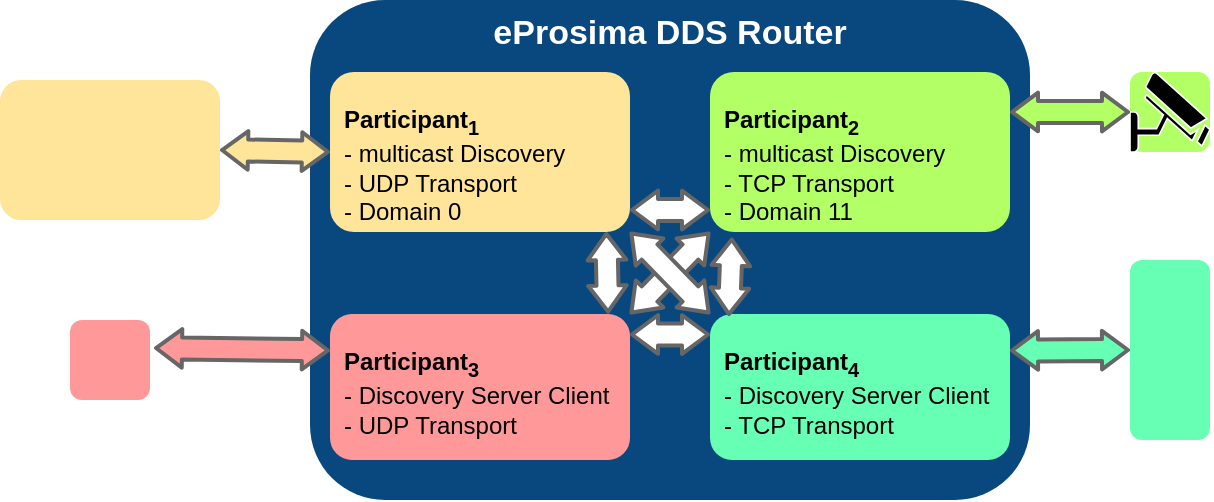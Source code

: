 <mxfile version="15.5.9" type="device" pages="2"><diagram id="NSPMyF2Piw6ssQc6ELWU" name="overview"><mxGraphModel dx="1502" dy="844" grid="1" gridSize="10" guides="1" tooltips="1" connect="1" arrows="1" fold="1" page="1" pageScale="1" pageWidth="850" pageHeight="1100" math="0" shadow="0"><root><mxCell id="0"/><mxCell id="1" parent="0"/><mxCell id="CnwV_6s9hIQP4oFGwejX-32" value="" style="rounded=1;whiteSpace=wrap;html=1;verticalAlign=top;fillColor=#66FFB3;strokeColor=none;spacingTop=10;align=left;spacingLeft=5;" parent="1" vertex="1"><mxGeometry x="610" y="450" width="40" height="90" as="geometry"/></mxCell><mxCell id="CnwV_6s9hIQP4oFGwejX-12" value="&lt;br&gt;&lt;div&gt;&lt;br&gt;&lt;/div&gt;" style="rounded=1;whiteSpace=wrap;html=1;verticalAlign=top;fillColor=#FF9999;strokeColor=none;spacingTop=10;align=left;spacingLeft=5;" parent="1" vertex="1"><mxGeometry x="80" y="480" width="40" height="40" as="geometry"/></mxCell><mxCell id="CnwV_6s9hIQP4oFGwejX-9" value="" style="rounded=1;whiteSpace=wrap;html=1;verticalAlign=top;fillColor=#B3FF66;strokeColor=none;spacingTop=10;align=left;spacingLeft=5;" parent="1" vertex="1"><mxGeometry x="610" y="356" width="40" height="40" as="geometry"/></mxCell><mxCell id="CnwV_6s9hIQP4oFGwejX-5" value="&lt;font style=&quot;font-size: 17px&quot;&gt;&lt;b&gt;eProsima DDS Router&lt;/b&gt;&lt;/font&gt;" style="rounded=1;whiteSpace=wrap;html=1;verticalAlign=top;fillColor=#09487E;strokeColor=none;fontColor=#FFFFFF;" parent="1" vertex="1"><mxGeometry x="200" y="320" width="360" height="250" as="geometry"/></mxCell><mxCell id="CnwV_6s9hIQP4oFGwejX-1" value="" style="shape=image;html=1;verticalAlign=top;verticalLabelPosition=bottom;labelBackgroundColor=#ffffff;imageAspect=0;aspect=fixed;image=https://cdn0.iconfinder.com/data/icons/famous-characters-add-on-vol-2-glyph/48/Sed-42-128.png;fontSize=10;fontColor=#000000;strokeColor=#7EA6E0;strokeWidth=1;fillColor=#09487E;" parent="1" vertex="1"><mxGeometry x="80" y="480" width="40" height="40" as="geometry"/></mxCell><mxCell id="CnwV_6s9hIQP4oFGwejX-3" value="" style="fontColor=#0066CC;verticalAlign=top;verticalLabelPosition=bottom;labelPosition=center;align=center;html=1;outlineConnect=0;fillColor=#000000;strokeColor=#FFFFFF;gradientColor=none;gradientDirection=north;strokeWidth=2;shape=mxgraph.networks.security_camera;fontSize=10;" parent="1" vertex="1"><mxGeometry x="610" y="356" width="40" height="40" as="geometry"/></mxCell><mxCell id="CnwV_6s9hIQP4oFGwejX-4" value="&lt;div&gt;&lt;b&gt;Participant&lt;sub&gt;1&lt;/sub&gt;&lt;/b&gt;&lt;/div&gt;&lt;div&gt;- multicast Discovery&lt;/div&gt;&lt;div&gt;- UDP Transport&lt;br&gt;&lt;/div&gt;&lt;div&gt;- Domain 0&lt;br&gt;&lt;/div&gt;&lt;div&gt;&lt;br&gt;&lt;/div&gt;" style="rounded=1;whiteSpace=wrap;html=1;verticalAlign=top;fillColor=#FFE599;strokeColor=none;spacingTop=10;align=left;spacingLeft=5;" parent="1" vertex="1"><mxGeometry x="210" y="356" width="150" height="80" as="geometry"/></mxCell><mxCell id="CnwV_6s9hIQP4oFGwejX-6" value="&lt;div&gt;&lt;b&gt;Participant&lt;sub&gt;2&lt;/sub&gt;&lt;/b&gt;&lt;/div&gt;&lt;div&gt;- multicast Discovery&lt;/div&gt;&lt;div&gt;- TCP Transport&lt;br&gt;&lt;/div&gt;&lt;div&gt;- Domain 11&lt;br&gt;&lt;/div&gt;&lt;div&gt;&lt;br&gt;&lt;/div&gt;" style="rounded=1;whiteSpace=wrap;html=1;verticalAlign=top;fillColor=#B3FF66;strokeColor=none;spacingTop=10;align=left;spacingLeft=5;" parent="1" vertex="1"><mxGeometry x="400" y="356" width="150" height="80" as="geometry"/></mxCell><mxCell id="CnwV_6s9hIQP4oFGwejX-7" value="&lt;div&gt;&lt;b&gt;Participant&lt;sub&gt;3&lt;/sub&gt;&lt;/b&gt;&lt;/div&gt;&lt;div&gt;- Discovery Server Client&lt;br&gt;&lt;/div&gt;&lt;div&gt;- UDP Transport&lt;br&gt;&lt;/div&gt;&lt;div&gt;&lt;br&gt;&lt;/div&gt;" style="rounded=1;whiteSpace=wrap;html=1;verticalAlign=top;fillColor=#FF9999;strokeColor=none;spacingTop=10;align=left;spacingLeft=5;" parent="1" vertex="1"><mxGeometry x="210" y="477" width="150" height="73" as="geometry"/></mxCell><mxCell id="CnwV_6s9hIQP4oFGwejX-13" value="&lt;br&gt;&lt;div&gt;&lt;br&gt;&lt;/div&gt;" style="rounded=1;whiteSpace=wrap;html=1;verticalAlign=top;fillColor=#FFE599;strokeColor=none;spacingTop=10;align=left;spacingLeft=5;" parent="1" vertex="1"><mxGeometry x="45" y="360" width="110" height="70" as="geometry"/></mxCell><mxCell id="CnwV_6s9hIQP4oFGwejX-14" value="" style="shape=image;html=1;verticalAlign=top;verticalLabelPosition=bottom;labelBackgroundColor=#ffffff;imageAspect=0;aspect=fixed;image=https://cdn2.iconfinder.com/data/icons/innovation-technology-1/512/tech_0011-128.png;fontSize=10;fontColor=#000000;strokeColor=#FFFFFF;strokeWidth=1;fillColor=#FFF2CC;" parent="1" vertex="1"><mxGeometry x="80" y="360" width="40" height="40" as="geometry"/></mxCell><mxCell id="CnwV_6s9hIQP4oFGwejX-16" value="" style="shape=flexArrow;endArrow=classic;html=1;rounded=1;fontSize=6;fontColor=#FFFFFF;strokeColor=#666666;fillColor=#FFFFFF;entryX=0.927;entryY=-0.003;entryDx=0;entryDy=0;strokeWidth=2;exitX=0.921;exitY=1;exitDx=0;exitDy=0;endWidth=6.286;endSize=3.669;startArrow=block;startWidth=6.286;startSize=3.669;exitPerimeter=0;entryPerimeter=0;" parent="1" source="CnwV_6s9hIQP4oFGwejX-4" target="CnwV_6s9hIQP4oFGwejX-7" edge="1"><mxGeometry width="50" height="50" relative="1" as="geometry"><mxPoint x="298" y="470" as="sourcePoint"/><mxPoint x="410" y="470" as="targetPoint"/><Array as="points"/></mxGeometry></mxCell><mxCell id="CnwV_6s9hIQP4oFGwejX-17" value="" style="shape=flexArrow;endArrow=classic;html=1;rounded=1;fontSize=6;fontColor=#FFFFFF;strokeColor=#666666;fillColor=#FFFFFF;entryX=0;entryY=0.75;entryDx=0;entryDy=0;strokeWidth=2;exitX=1;exitY=0.75;exitDx=0;exitDy=0;endWidth=6.286;endSize=3.669;startArrow=block;startWidth=6.286;startSize=3.669;" parent="1" edge="1"><mxGeometry width="50" height="50" relative="1" as="geometry"><mxPoint x="360" y="425" as="sourcePoint"/><mxPoint x="400" y="425" as="targetPoint"/><Array as="points"/></mxGeometry></mxCell><mxCell id="CnwV_6s9hIQP4oFGwejX-19" value="" style="shape=flexArrow;endArrow=classic;html=1;rounded=1;fontSize=6;fontColor=#FFFFFF;strokeColor=#666666;fillColor=#FFFFFF;entryX=1;entryY=0;entryDx=0;entryDy=0;strokeWidth=2;exitX=0;exitY=1;exitDx=0;exitDy=0;endWidth=6.286;endSize=3.669;startArrow=block;startWidth=6.286;startSize=3.669;" parent="1" source="CnwV_6s9hIQP4oFGwejX-6" target="CnwV_6s9hIQP4oFGwejX-7" edge="1"><mxGeometry width="50" height="50" relative="1" as="geometry"><mxPoint x="440" y="450" as="sourcePoint"/><mxPoint x="475" y="490" as="targetPoint"/><Array as="points"/></mxGeometry></mxCell><mxCell id="CnwV_6s9hIQP4oFGwejX-20" value="" style="shape=flexArrow;endArrow=classic;html=1;rounded=1;fontSize=6;fontColor=#FFFFFF;strokeColor=#666666;fillColor=#FF9999;entryX=1.05;entryY=0.35;entryDx=0;entryDy=0;strokeWidth=2;exitX=0;exitY=0.25;exitDx=0;exitDy=0;endWidth=6.286;endSize=3.669;startArrow=block;startWidth=6.286;startSize=3.669;entryPerimeter=0;" parent="1" source="CnwV_6s9hIQP4oFGwejX-7" target="CnwV_6s9hIQP4oFGwejX-1" edge="1"><mxGeometry width="50" height="50" relative="1" as="geometry"><mxPoint x="390" y="560" as="sourcePoint"/><mxPoint x="425" y="600" as="targetPoint"/><Array as="points"/></mxGeometry></mxCell><mxCell id="CnwV_6s9hIQP4oFGwejX-22" value="" style="shape=flexArrow;endArrow=classic;html=1;rounded=1;fontSize=6;fontColor=#FFFFFF;strokeColor=#666666;fillColor=#FFE599;strokeWidth=2;exitX=0;exitY=0.5;exitDx=0;exitDy=0;endWidth=6.286;endSize=3.669;startArrow=block;startWidth=6.286;startSize=3.669;entryX=1;entryY=0.5;entryDx=0;entryDy=0;" parent="1" source="CnwV_6s9hIQP4oFGwejX-4" target="CnwV_6s9hIQP4oFGwejX-13" edge="1"><mxGeometry width="50" height="50" relative="1" as="geometry"><mxPoint x="175" y="410" as="sourcePoint"/><mxPoint x="170" y="350" as="targetPoint"/><Array as="points"/></mxGeometry></mxCell><mxCell id="CnwV_6s9hIQP4oFGwejX-23" value="" style="shape=image;html=1;verticalAlign=top;verticalLabelPosition=bottom;labelBackgroundColor=#ffffff;imageAspect=0;aspect=fixed;image=https://cdn2.iconfinder.com/data/icons/innovation-technology-1/512/tech_0011-128.png;fontSize=10;fontColor=#000000;strokeColor=#FFFFFF;strokeWidth=1;fillColor=#FFF2CC;" parent="1" vertex="1"><mxGeometry x="55" y="390" width="40" height="40" as="geometry"/></mxCell><mxCell id="CnwV_6s9hIQP4oFGwejX-24" value="" style="shape=image;html=1;verticalAlign=top;verticalLabelPosition=bottom;labelBackgroundColor=#ffffff;imageAspect=0;aspect=fixed;image=https://cdn2.iconfinder.com/data/icons/innovation-technology-1/512/tech_0011-128.png;fontSize=10;fontColor=#000000;strokeColor=#FFFFFF;strokeWidth=1;fillColor=#FFF2CC;" parent="1" vertex="1"><mxGeometry x="105" y="390" width="40" height="40" as="geometry"/></mxCell><mxCell id="CnwV_6s9hIQP4oFGwejX-25" value="" style="shape=flexArrow;endArrow=classic;html=1;rounded=1;fontSize=6;fontColor=#FFFFFF;strokeColor=#666666;fillColor=#B3FF66;strokeWidth=2;exitX=0;exitY=0.5;exitDx=0;exitDy=0;endWidth=6.286;endSize=3.669;startArrow=block;startWidth=6.286;startSize=3.669;entryX=1;entryY=0.25;entryDx=0;entryDy=0;exitPerimeter=0;" parent="1" source="CnwV_6s9hIQP4oFGwejX-3" target="CnwV_6s9hIQP4oFGwejX-6" edge="1"><mxGeometry width="50" height="50" relative="1" as="geometry"><mxPoint x="630" y="430" as="sourcePoint"/><mxPoint x="590" y="400" as="targetPoint"/><Array as="points"/></mxGeometry></mxCell><mxCell id="CnwV_6s9hIQP4oFGwejX-26" value="&lt;div&gt;&lt;b&gt;Participant&lt;sub&gt;4&lt;/sub&gt;&lt;/b&gt;&lt;/div&gt;&lt;div&gt;- Discovery Server Client&lt;br&gt;&lt;/div&gt;&lt;div&gt;- TCP Transport&lt;/div&gt;&lt;div&gt;&lt;br&gt;&lt;/div&gt;&lt;div&gt;&lt;br&gt;&lt;/div&gt;" style="rounded=1;whiteSpace=wrap;html=1;verticalAlign=top;fillColor=#66FFB3;strokeColor=none;spacingTop=10;align=left;spacingLeft=5;" parent="1" vertex="1"><mxGeometry x="400" y="477" width="150" height="73" as="geometry"/></mxCell><mxCell id="CnwV_6s9hIQP4oFGwejX-27" value="" style="shape=flexArrow;endArrow=classic;html=1;rounded=1;fontSize=6;fontColor=#FFFFFF;strokeColor=#666666;fillColor=#FFFFFF;entryX=1;entryY=0.25;entryDx=0;entryDy=0;strokeWidth=2;exitX=0;exitY=0.25;exitDx=0;exitDy=0;endWidth=6.286;endSize=3.669;startArrow=block;startWidth=6.286;startSize=3.669;" parent="1" edge="1"><mxGeometry width="50" height="50" relative="1" as="geometry"><mxPoint x="400" y="487.25" as="sourcePoint"/><mxPoint x="360" y="487.25" as="targetPoint"/><Array as="points"/></mxGeometry></mxCell><mxCell id="CnwV_6s9hIQP4oFGwejX-28" value="" style="shape=flexArrow;endArrow=classic;html=1;rounded=1;fontSize=6;fontColor=#FFFFFF;strokeColor=#666666;fillColor=#FFFFFF;strokeWidth=2;exitX=0.063;exitY=0.014;exitDx=0;exitDy=0;endWidth=6.286;endSize=3.669;startArrow=block;startWidth=6.286;startSize=3.669;exitPerimeter=0;entryX=0.073;entryY=1.035;entryDx=0;entryDy=0;entryPerimeter=0;" parent="1" source="CnwV_6s9hIQP4oFGwejX-26" target="CnwV_6s9hIQP4oFGwejX-6" edge="1"><mxGeometry width="50" height="50" relative="1" as="geometry"><mxPoint x="410" y="520" as="sourcePoint"/><mxPoint x="409" y="430" as="targetPoint"/><Array as="points"/></mxGeometry></mxCell><mxCell id="CnwV_6s9hIQP4oFGwejX-30" value="" style="shape=flexArrow;endArrow=classic;html=1;rounded=1;fontSize=6;fontColor=#FFFFFF;strokeColor=#666666;fillColor=#FFFFFF;entryX=0;entryY=0;entryDx=0;entryDy=0;strokeWidth=2;exitX=1;exitY=1;exitDx=0;exitDy=0;endWidth=6.286;endSize=3.669;startArrow=block;startWidth=6.286;startSize=3.669;" parent="1" source="CnwV_6s9hIQP4oFGwejX-4" target="CnwV_6s9hIQP4oFGwejX-26" edge="1"><mxGeometry width="50" height="50" relative="1" as="geometry"><mxPoint x="410" y="446" as="sourcePoint"/><mxPoint x="370" y="487" as="targetPoint"/><Array as="points"/></mxGeometry></mxCell><mxCell id="CnwV_6s9hIQP4oFGwejX-31" value="" style="shape=image;html=1;verticalAlign=top;verticalLabelPosition=bottom;labelBackgroundColor=#ffffff;imageAspect=0;aspect=fixed;image=https://cdn2.iconfinder.com/data/icons/artificial-intelligence-52/48/bl_1641_Robot_artificial_intelligence_worker_dog_gadget_bot-128.png;fontSize=10;fontColor=#000000;strokeColor=#7EA6E0;strokeWidth=1;fillColor=#09487E;" parent="1" vertex="1"><mxGeometry x="615" y="460" width="30" height="30" as="geometry"/></mxCell><mxCell id="CnwV_6s9hIQP4oFGwejX-33" value="" style="shape=flexArrow;endArrow=classic;html=1;rounded=1;fontSize=6;fontColor=#FFFFFF;strokeColor=#666666;fillColor=#66FFB3;strokeWidth=2;exitX=0;exitY=0.5;exitDx=0;exitDy=0;endWidth=6.286;endSize=3.669;startArrow=block;startWidth=6.286;startSize=3.669;entryX=1;entryY=0.25;entryDx=0;entryDy=0;" parent="1" source="CnwV_6s9hIQP4oFGwejX-32" target="CnwV_6s9hIQP4oFGwejX-26" edge="1"><mxGeometry width="50" height="50" relative="1" as="geometry"><mxPoint x="620" y="386" as="sourcePoint"/><mxPoint x="560" y="386" as="targetPoint"/><Array as="points"/></mxGeometry></mxCell><mxCell id="CnwV_6s9hIQP4oFGwejX-36" value="" style="shape=image;html=1;verticalAlign=top;verticalLabelPosition=bottom;labelBackgroundColor=#ffffff;imageAspect=0;aspect=fixed;image=https://cdn2.iconfinder.com/data/icons/artificial-intelligence-52/48/bl_1641_Robot_artificial_intelligence_worker_dog_gadget_bot-128.png;fontSize=10;fontColor=#000000;strokeColor=#7EA6E0;strokeWidth=1;fillColor=#09487E;" parent="1" vertex="1"><mxGeometry x="615" y="500" width="30" height="30" as="geometry"/></mxCell></root></mxGraphModel></diagram><diagram name="overviewWAN" id="8euT-wbyFyv0hxIQMtZK"><mxGraphModel dx="1036" dy="582" grid="1" gridSize="10" guides="1" tooltips="1" connect="1" arrows="1" fold="1" page="1" pageScale="1" pageWidth="850" pageHeight="1100" math="0" shadow="0"><root><mxCell id="WHUFdPEeVNCOzNg68VRd-0"/><mxCell id="WHUFdPEeVNCOzNg68VRd-1" parent="WHUFdPEeVNCOzNg68VRd-0"/><mxCell id="38z1C7DnQ8S0oEJ4xMxW-29" value="" style="rounded=1;whiteSpace=wrap;html=1;labelBackgroundColor=none;sketch=0;fontColor=default;strokeColor=default;fillColor=none;align=center;verticalAlign=top;arcSize=3;dashed=1;spacingTop=5;" vertex="1" parent="WHUFdPEeVNCOzNg68VRd-1"><mxGeometry x="60" y="309.52" width="235" height="199.48" as="geometry"/></mxCell><mxCell id="38z1C7DnQ8S0oEJ4xMxW-0" value="" style="rounded=1;whiteSpace=wrap;html=1;labelBackgroundColor=none;sketch=0;fontColor=default;strokeColor=default;fillColor=none;align=center;verticalAlign=top;arcSize=3;dashed=1;spacingTop=5;" vertex="1" parent="WHUFdPEeVNCOzNg68VRd-1"><mxGeometry x="485" y="299" width="255" height="221" as="geometry"/></mxCell><mxCell id="WHUFdPEeVNCOzNg68VRd-5" value="&lt;font style=&quot;font-size: 13px;&quot;&gt;&lt;b style=&quot;font-size: 13px;&quot;&gt;eProsima DDS Router&lt;/b&gt;&lt;/font&gt;" style="rounded=1;whiteSpace=wrap;html=1;verticalAlign=top;fillColor=#09487E;strokeColor=none;fontColor=#FFFFFF;fontSize=13;" vertex="1" parent="WHUFdPEeVNCOzNg68VRd-1"><mxGeometry x="170" y="299" width="145" height="190" as="geometry"/></mxCell><mxCell id="WHUFdPEeVNCOzNg68VRd-8" value="&lt;div&gt;&lt;b&gt;Simple Participant&lt;/b&gt;&lt;/div&gt;" style="rounded=1;whiteSpace=wrap;html=1;verticalAlign=top;fillColor=#FFE599;strokeColor=none;spacingTop=10;align=left;spacingLeft=5;" vertex="1" parent="WHUFdPEeVNCOzNg68VRd-1"><mxGeometry x="181.25" y="422.02" width="122.5" height="44" as="geometry"/></mxCell><mxCell id="WHUFdPEeVNCOzNg68VRd-11" value="&lt;br&gt;&lt;div&gt;&lt;br&gt;&lt;/div&gt;" style="rounded=1;whiteSpace=wrap;html=1;verticalAlign=top;fillColor=#FFE599;strokeColor=none;spacingTop=10;align=left;spacingLeft=5;" vertex="1" parent="WHUFdPEeVNCOzNg68VRd-1"><mxGeometry x="70" y="431.52" width="80" height="70" as="geometry"/></mxCell><mxCell id="WHUFdPEeVNCOzNg68VRd-12" value="" style="shape=image;html=1;verticalAlign=top;verticalLabelPosition=bottom;labelBackgroundColor=#ffffff;imageAspect=0;aspect=fixed;image=https://cdn2.iconfinder.com/data/icons/innovation-technology-1/512/tech_0011-128.png;fontSize=10;fontColor=#000000;strokeColor=#FFFFFF;strokeWidth=1;fillColor=#FFF2CC;" vertex="1" parent="WHUFdPEeVNCOzNg68VRd-1"><mxGeometry x="75" y="431.52" width="40" height="40" as="geometry"/></mxCell><mxCell id="WHUFdPEeVNCOzNg68VRd-17" value="" style="shape=flexArrow;endArrow=classic;html=1;rounded=1;fontSize=6;fontColor=#FFFFFF;strokeColor=#666666;fillColor=#FFE599;strokeWidth=2;exitX=0;exitY=0.5;exitDx=0;exitDy=0;endWidth=6.286;endSize=3.669;startArrow=block;startWidth=6.286;startSize=3.669;entryX=1;entryY=0.5;entryDx=0;entryDy=0;" edge="1" parent="WHUFdPEeVNCOzNg68VRd-1" source="WHUFdPEeVNCOzNg68VRd-8" target="WHUFdPEeVNCOzNg68VRd-11"><mxGeometry width="50" height="50" relative="1" as="geometry"><mxPoint x="145" y="389" as="sourcePoint"/><mxPoint x="140" y="329" as="targetPoint"/><Array as="points"/></mxGeometry></mxCell><mxCell id="WHUFdPEeVNCOzNg68VRd-19" value="" style="shape=image;html=1;verticalAlign=top;verticalLabelPosition=bottom;labelBackgroundColor=#ffffff;imageAspect=0;aspect=fixed;image=https://cdn2.iconfinder.com/data/icons/innovation-technology-1/512/tech_0011-128.png;fontSize=10;fontColor=#000000;strokeColor=#FFFFFF;strokeWidth=1;fillColor=#FFF2CC;" vertex="1" parent="WHUFdPEeVNCOzNg68VRd-1"><mxGeometry x="100" y="461.52" width="40" height="40" as="geometry"/></mxCell><mxCell id="pGAuwxwi4pWXWGd_hH99-0" value="" style="shape=flexArrow;endArrow=classic;html=1;rounded=1;fontSize=6;fontColor=#FFFFFF;strokeColor=#666666;fillColor=#FFFFFF;entryX=0.5;entryY=1;entryDx=0;entryDy=0;strokeWidth=2;endWidth=6.286;endSize=3.669;startArrow=block;startWidth=6.286;startSize=3.669;exitX=0.5;exitY=0;exitDx=0;exitDy=0;" edge="1" parent="WHUFdPEeVNCOzNg68VRd-1" source="WHUFdPEeVNCOzNg68VRd-8" target="pGAuwxwi4pWXWGd_hH99-1"><mxGeometry width="50" height="50" relative="1" as="geometry"><mxPoint x="243" y="419" as="sourcePoint"/><mxPoint x="230.9" y="419.781" as="targetPoint"/><Array as="points"/></mxGeometry></mxCell><mxCell id="pGAuwxwi4pWXWGd_hH99-1" value="&lt;div&gt;&lt;b&gt;WAN Participant&lt;/b&gt;&lt;/div&gt;" style="rounded=1;whiteSpace=wrap;html=1;verticalAlign=top;fillColor=#99FFFF;strokeColor=none;spacingTop=10;align=left;spacingLeft=5;" vertex="1" parent="WHUFdPEeVNCOzNg68VRd-1"><mxGeometry x="181.25" y="335" width="122.5" height="44" as="geometry"/></mxCell><mxCell id="38z1C7DnQ8S0oEJ4xMxW-3" value="&lt;font style=&quot;font-size: 13px&quot;&gt;Internet&lt;/font&gt;" style="ellipse;shape=cloud;whiteSpace=wrap;html=1;fontSize=6;fontColor=#333333;strokeColor=#666666;strokeWidth=1;fillColor=#f5f5f5;align=center;verticalAlign=middle;spacing=0;" vertex="1" parent="WHUFdPEeVNCOzNg68VRd-1"><mxGeometry x="340" y="309.52" width="120" height="80" as="geometry"/></mxCell><mxCell id="38z1C7DnQ8S0oEJ4xMxW-4" style="edgeStyle=orthogonalEdgeStyle;rounded=1;orthogonalLoop=1;jettySize=auto;html=1;entryX=0.5;entryY=0;entryDx=0;entryDy=0;fontSize=7;fontColor=#000000;startArrow=none;startFill=0;endArrow=blockThin;endFill=1;strokeColor=#666666;strokeWidth=1;fillColor=#FFFFFF;shadow=0;" edge="1" parent="WHUFdPEeVNCOzNg68VRd-1" target="38z1C7DnQ8S0oEJ4xMxW-13"><mxGeometry relative="1" as="geometry"><Array as="points"><mxPoint x="580.25" y="443.08"/><mxPoint x="625.25" y="443.08"/></Array><mxPoint x="580" y="437" as="sourcePoint"/></mxGeometry></mxCell><mxCell id="38z1C7DnQ8S0oEJ4xMxW-7" value="" style="shape=image;imageAspect=0;aspect=fixed;verticalLabelPosition=bottom;verticalAlign=top;labelBackgroundColor=none;fontSize=7;fontColor=#000000;strokeColor=#FFFFFF;strokeWidth=3;fillColor=#000000;gradientColor=none;image=https://images.squarespace-cdn.com/content/v1/51814c87e4b0c1fda9c1fc50/1493310987409-YN4XQLEI2UXJQD9FFZPQ/codeship-logo-horizontal-thumbnail.png;sketch=0;" vertex="1" parent="WHUFdPEeVNCOzNg68VRd-1"><mxGeometry x="613.81" y="385.6" width="131.44" height="24.85" as="geometry"/></mxCell><mxCell id="38z1C7DnQ8S0oEJ4xMxW-8" value="" style="shape=image;imageAspect=0;aspect=fixed;verticalLabelPosition=bottom;verticalAlign=top;labelBackgroundColor=none;fontSize=7;fontColor=#000000;strokeColor=#FFFFFF;strokeWidth=3;fillColor=#000000;gradientColor=none;image=https://i.pinimg.com/736x/d3/97/8a/d3978a3830404998788e8c83dfa6f476.jpg;sketch=0;" vertex="1" parent="WHUFdPEeVNCOzNg68VRd-1"><mxGeometry x="653.81" y="410.45" width="71.01" height="19.26" as="geometry"/></mxCell><mxCell id="38z1C7DnQ8S0oEJ4xMxW-9" value="" style="shape=image;imageAspect=0;aspect=fixed;verticalLabelPosition=bottom;verticalAlign=top;labelBackgroundColor=none;fontSize=7;fontColor=#000000;strokeColor=#FFFFFF;strokeWidth=3;fillColor=#000000;gradientColor=none;image=https://cdn.iconscout.com/icon/free/png-256/amazon-web-services-1869031-1583155.png;sketch=0;" vertex="1" parent="WHUFdPEeVNCOzNg68VRd-1"><mxGeometry x="670.82" y="414.02" width="54" height="54" as="geometry"/></mxCell><mxCell id="38z1C7DnQ8S0oEJ4xMxW-13" value="" style="shape=image;html=1;verticalAlign=top;verticalLabelPosition=bottom;labelBackgroundColor=#ffffff;imageAspect=0;aspect=fixed;image=https://cdn2.iconfinder.com/data/icons/miscellaneous-31/60/imac-128.png;fontSize=10;fontColor=#000000;strokeColor=#7EA6E0;strokeWidth=1;fillColor=#09487E;" vertex="1" parent="WHUFdPEeVNCOzNg68VRd-1"><mxGeometry x="602.81" y="465.02" width="45" height="45" as="geometry"/></mxCell><mxCell id="38z1C7DnQ8S0oEJ4xMxW-14" value="" style="sketch=0;aspect=fixed;pointerEvents=1;shadow=0;dashed=0;html=1;strokeColor=none;labelPosition=center;verticalLabelPosition=bottom;verticalAlign=top;align=center;fillColor=#000000;shape=mxgraph.mscae.enterprise.monitor_running_apps;fontSize=10;fontColor=#000000;" vertex="1" parent="WHUFdPEeVNCOzNg68VRd-1"><mxGeometry x="613.13" y="470.02" width="24.36" height="19" as="geometry"/></mxCell><mxCell id="38z1C7DnQ8S0oEJ4xMxW-15" value="" style="shape=image;html=1;verticalAlign=top;verticalLabelPosition=bottom;labelBackgroundColor=#ffffff;imageAspect=0;aspect=fixed;image=https://cdn2.iconfinder.com/data/icons/miscellaneous-31/60/imac-128.png;fontSize=10;fontColor=#000000;strokeColor=#7EA6E0;strokeWidth=1;fillColor=#09487E;" vertex="1" parent="WHUFdPEeVNCOzNg68VRd-1"><mxGeometry x="542.81" y="465.02" width="45" height="45" as="geometry"/></mxCell><mxCell id="38z1C7DnQ8S0oEJ4xMxW-16" value="" style="shape=image;html=1;verticalAlign=top;verticalLabelPosition=bottom;labelBackgroundColor=#ffffff;imageAspect=0;aspect=fixed;image=https://cdn2.iconfinder.com/data/icons/flurry-icons-for-deviants/128/command_prompt_256x256x32.png;sketch=0;fontSize=7;fontColor=#000000;strokeColor=#000000;strokeWidth=11;fillColor=none;gradientColor=none;" vertex="1" parent="WHUFdPEeVNCOzNg68VRd-1"><mxGeometry x="553.31" y="470.02" width="23.65" height="17" as="geometry"/></mxCell><mxCell id="38z1C7DnQ8S0oEJ4xMxW-17" value="" style="html=1;verticalLabelPosition=bottom;align=center;labelBackgroundColor=#ffffff;verticalAlign=top;strokeWidth=2;strokeColor=#000000;shadow=0;dashed=0;shape=mxgraph.ios7.icons.data;sketch=0;fontSize=7;fontColor=#000000;fillColor=none;gradientColor=none;" vertex="1" parent="WHUFdPEeVNCOzNg68VRd-1"><mxGeometry x="496.25" y="468.92" width="24" height="29.1" as="geometry"/></mxCell><mxCell id="38z1C7DnQ8S0oEJ4xMxW-18" style="edgeStyle=orthogonalEdgeStyle;rounded=1;orthogonalLoop=1;jettySize=auto;html=1;exitX=0.5;exitY=1;exitDx=0;exitDy=0;entryX=0.5;entryY=0;entryDx=0;entryDy=0;fontSize=7;fontColor=#000000;startArrow=none;startFill=0;endArrow=blockThin;endFill=1;strokeColor=#666666;strokeWidth=1;fillColor=#FFFFFF;shadow=0;" edge="1" parent="WHUFdPEeVNCOzNg68VRd-1" target="38z1C7DnQ8S0oEJ4xMxW-15"><mxGeometry relative="1" as="geometry"><mxPoint x="579.56" y="430.08" as="sourcePoint"/><mxPoint x="635.31" y="475.02" as="targetPoint"/><Array as="points"><mxPoint x="579.81" y="443.02"/><mxPoint x="565.81" y="443.02"/></Array></mxGeometry></mxCell><mxCell id="38z1C7DnQ8S0oEJ4xMxW-19" style="edgeStyle=orthogonalEdgeStyle;rounded=1;orthogonalLoop=1;jettySize=auto;html=1;exitX=0.5;exitY=1;exitDx=0;exitDy=0;entryX=0.508;entryY=-0.028;entryDx=0;entryDy=0;fontSize=7;fontColor=#000000;startArrow=none;startFill=0;endArrow=blockThin;endFill=1;strokeColor=#666666;strokeWidth=1;fillColor=#FFFFFF;shadow=0;entryPerimeter=0;" edge="1" parent="WHUFdPEeVNCOzNg68VRd-1" target="38z1C7DnQ8S0oEJ4xMxW-17"><mxGeometry relative="1" as="geometry"><mxPoint x="579.56" y="430.08" as="sourcePoint"/><mxPoint x="575.31" y="475.02" as="targetPoint"/><Array as="points"><mxPoint x="579.81" y="443.02"/><mxPoint x="508.81" y="443.02"/><mxPoint x="508.81" y="468.02"/></Array></mxGeometry></mxCell><mxCell id="38z1C7DnQ8S0oEJ4xMxW-20" value="" style="shape=flexArrow;endArrow=classic;html=1;rounded=1;fontSize=6;fontColor=#FFFFFF;strokeColor=#666666;fillColor=#FFFFFF;strokeWidth=2;exitX=0.16;exitY=0.55;exitDx=0;exitDy=0;endWidth=6.286;endSize=3.669;startArrow=block;startWidth=6.286;startSize=3.669;exitPerimeter=0;entryX=0.999;entryY=0.625;entryDx=0;entryDy=0;entryPerimeter=0;" edge="1" parent="WHUFdPEeVNCOzNg68VRd-1" source="38z1C7DnQ8S0oEJ4xMxW-3" target="pGAuwxwi4pWXWGd_hH99-1"><mxGeometry width="50" height="50" relative="1" as="geometry"><mxPoint x="325" y="429.45" as="sourcePoint"/><mxPoint x="295" y="462" as="targetPoint"/><Array as="points"/></mxGeometry></mxCell><mxCell id="pGAuwxwi4pWXWGd_hH99-2" value="&lt;font style=&quot;font-size: 13px;&quot;&gt;&lt;b style=&quot;font-size: 13px;&quot;&gt;eProsima DDS Router&lt;/b&gt;&lt;/font&gt;" style="rounded=1;whiteSpace=wrap;html=1;verticalAlign=top;fillColor=#09487E;strokeColor=none;fontColor=#FFFFFF;fontSize=13;" vertex="1" parent="WHUFdPEeVNCOzNg68VRd-1"><mxGeometry x="475" y="288" width="150" height="142" as="geometry"/></mxCell><mxCell id="pGAuwxwi4pWXWGd_hH99-10" value="&lt;div&gt;&lt;b&gt;WAN Participant&lt;/b&gt;&lt;/div&gt;" style="rounded=1;whiteSpace=wrap;html=1;verticalAlign=top;fillColor=#99FFFF;strokeColor=none;spacingTop=10;align=left;spacingLeft=5;" vertex="1" parent="WHUFdPEeVNCOzNg68VRd-1"><mxGeometry x="496.25" y="312" width="107.5" height="44" as="geometry"/></mxCell><mxCell id="38z1C7DnQ8S0oEJ4xMxW-23" value="&lt;b&gt;Custom Participants&lt;/b&gt;" style="rounded=1;whiteSpace=wrap;html=1;verticalAlign=top;fillColor=#B3FF66;strokeColor=none;spacingTop=10;align=left;spacingLeft=5;" vertex="1" parent="WHUFdPEeVNCOzNg68VRd-1"><mxGeometry x="485" y="370.02" width="130" height="44" as="geometry"/></mxCell><mxCell id="38z1C7DnQ8S0oEJ4xMxW-24" value="" style="shape=flexArrow;endArrow=classic;html=1;rounded=1;fontSize=6;fontColor=#FFFFFF;strokeColor=#666666;fillColor=#FFFFFF;strokeWidth=2;exitX=0;exitY=0.5;exitDx=0;exitDy=0;endWidth=6.286;endSize=3.669;startArrow=block;startWidth=6.286;startSize=3.669;entryX=0.875;entryY=0.5;entryDx=0;entryDy=0;entryPerimeter=0;" edge="1" parent="WHUFdPEeVNCOzNg68VRd-1" source="pGAuwxwi4pWXWGd_hH99-10" target="38z1C7DnQ8S0oEJ4xMxW-3"><mxGeometry width="50" height="50" relative="1" as="geometry"><mxPoint x="350.6" y="441.6" as="sourcePoint"/><mxPoint x="305" y="472" as="targetPoint"/><Array as="points"/></mxGeometry></mxCell><mxCell id="38z1C7DnQ8S0oEJ4xMxW-28" value="&lt;font style=&quot;font-size: 19px;&quot;&gt;&lt;b style=&quot;font-size: 19px;&quot;&gt;Cloud Server&lt;/b&gt;&lt;/font&gt;" style="text;html=1;strokeColor=none;fillColor=none;align=center;verticalAlign=middle;whiteSpace=wrap;rounded=0;fontSize=19;" vertex="1" parent="WHUFdPEeVNCOzNg68VRd-1"><mxGeometry x="653.81" y="326" width="60" height="30" as="geometry"/></mxCell><mxCell id="38z1C7DnQ8S0oEJ4xMxW-31" value="Private LAN" style="text;html=1;strokeColor=none;fillColor=none;align=center;verticalAlign=middle;whiteSpace=wrap;rounded=0;fontSize=19;fontStyle=1" vertex="1" parent="WHUFdPEeVNCOzNg68VRd-1"><mxGeometry x="80" y="339" width="60" height="30" as="geometry"/></mxCell></root></mxGraphModel></diagram></mxfile>